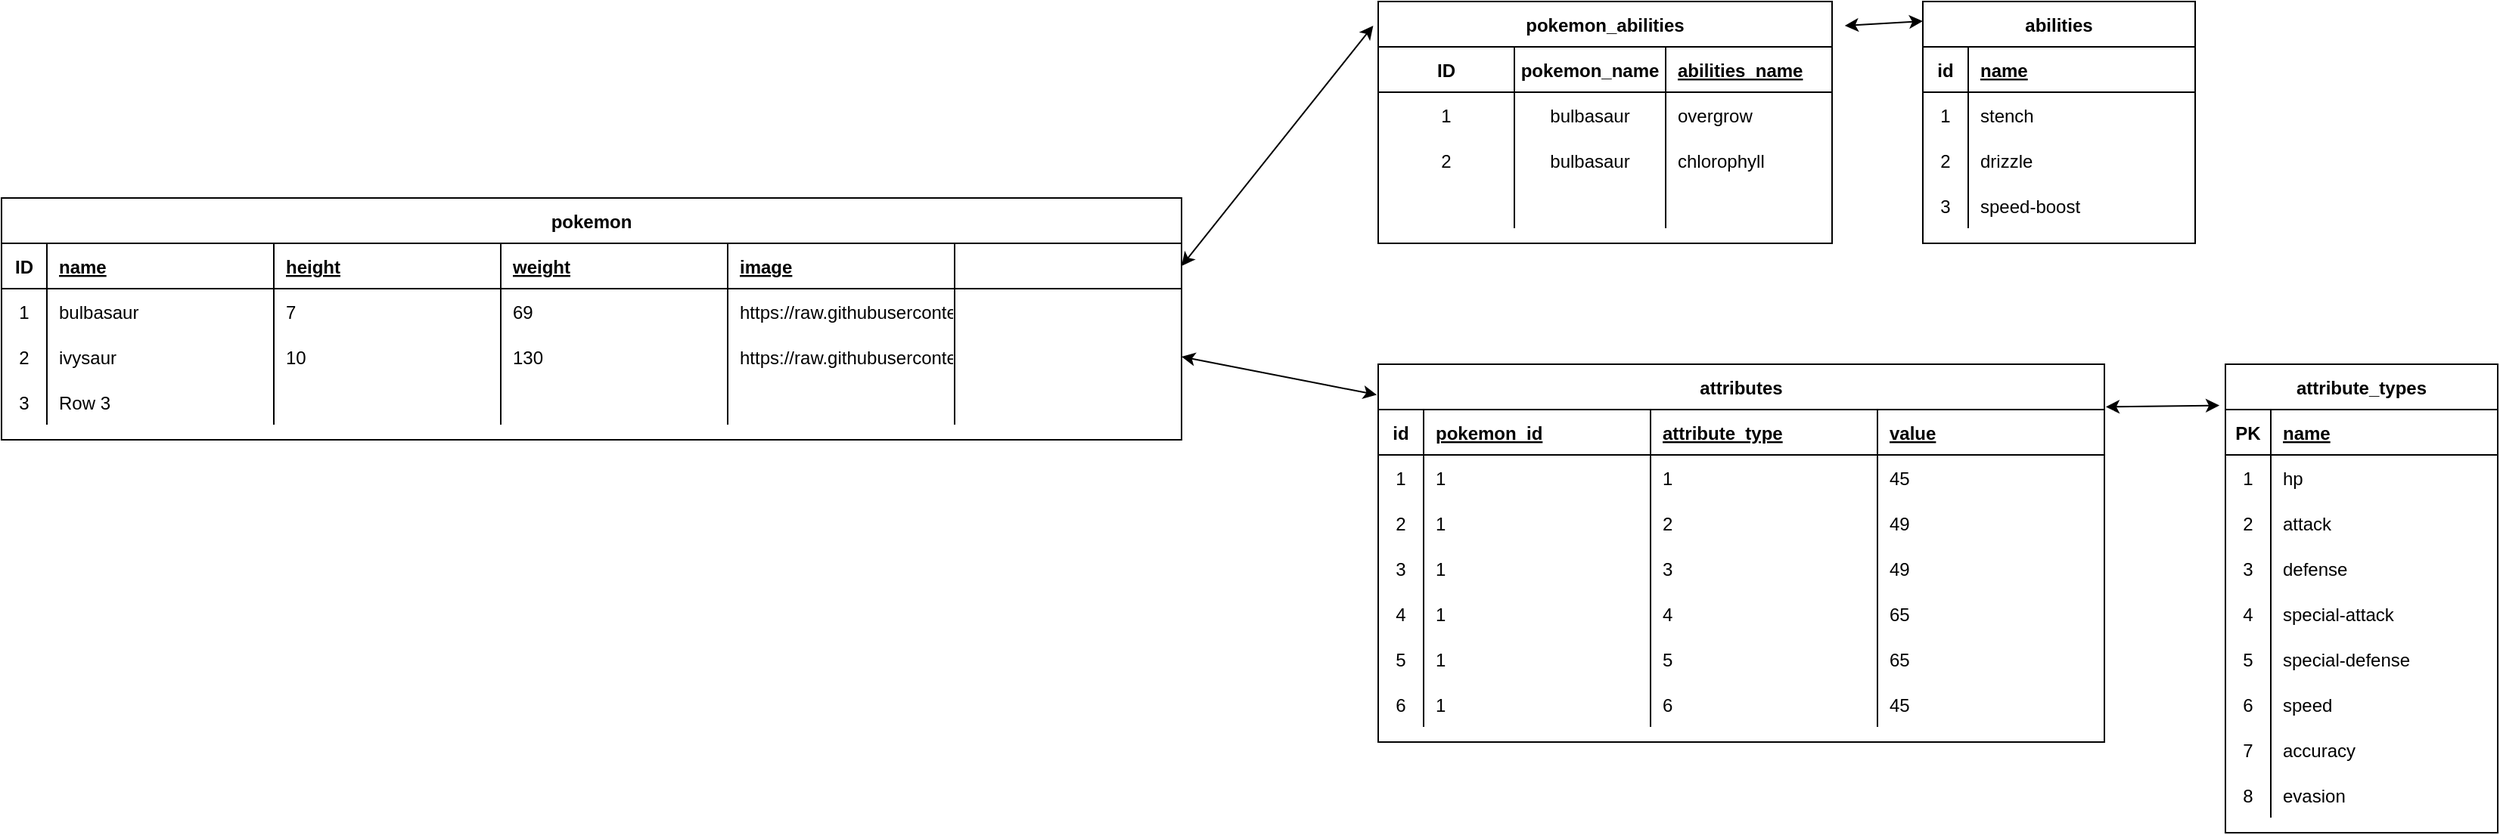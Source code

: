 <mxfile version="15.6.2" type="github"><diagram id="rQ_Sng-DZXsP8Nhw47Zo" name="Page-1"><mxGraphModel dx="2062" dy="1114" grid="1" gridSize="10" guides="1" tooltips="1" connect="1" arrows="1" fold="1" page="1" pageScale="1" pageWidth="850" pageHeight="1100" math="0" shadow="0"><root><mxCell id="0"/><mxCell id="1" parent="0"/><mxCell id="5A8Hlp2B0KxM5ASGjTMT-1" value="pokemon" style="shape=table;startSize=30;container=1;collapsible=1;childLayout=tableLayout;fixedRows=1;rowLines=0;fontStyle=1;align=center;resizeLast=1;" vertex="1" parent="1"><mxGeometry x="40" y="280" width="780" height="160" as="geometry"/></mxCell><mxCell id="5A8Hlp2B0KxM5ASGjTMT-2" value="" style="shape=partialRectangle;collapsible=0;dropTarget=0;pointerEvents=0;fillColor=none;top=0;left=0;bottom=1;right=0;points=[[0,0.5],[1,0.5]];portConstraint=eastwest;" vertex="1" parent="5A8Hlp2B0KxM5ASGjTMT-1"><mxGeometry y="30" width="780" height="30" as="geometry"/></mxCell><mxCell id="5A8Hlp2B0KxM5ASGjTMT-3" value="ID" style="shape=partialRectangle;connectable=0;fillColor=none;top=0;left=0;bottom=0;right=0;fontStyle=1;overflow=hidden;" vertex="1" parent="5A8Hlp2B0KxM5ASGjTMT-2"><mxGeometry width="30" height="30" as="geometry"><mxRectangle width="30" height="30" as="alternateBounds"/></mxGeometry></mxCell><mxCell id="5A8Hlp2B0KxM5ASGjTMT-4" value="name" style="shape=partialRectangle;connectable=0;fillColor=none;top=0;left=0;bottom=0;right=0;align=left;spacingLeft=6;fontStyle=5;overflow=hidden;" vertex="1" parent="5A8Hlp2B0KxM5ASGjTMT-2"><mxGeometry x="30" width="150" height="30" as="geometry"><mxRectangle width="150" height="30" as="alternateBounds"/></mxGeometry></mxCell><mxCell id="5A8Hlp2B0KxM5ASGjTMT-14" value="height" style="shape=partialRectangle;connectable=0;fillColor=none;top=0;left=0;bottom=0;right=0;align=left;spacingLeft=6;fontStyle=5;overflow=hidden;" vertex="1" parent="5A8Hlp2B0KxM5ASGjTMT-2"><mxGeometry x="180" width="150" height="30" as="geometry"><mxRectangle width="150" height="30" as="alternateBounds"/></mxGeometry></mxCell><mxCell id="5A8Hlp2B0KxM5ASGjTMT-18" value="weight" style="shape=partialRectangle;connectable=0;fillColor=none;top=0;left=0;bottom=0;right=0;align=left;spacingLeft=6;fontStyle=5;overflow=hidden;" vertex="1" parent="5A8Hlp2B0KxM5ASGjTMT-2"><mxGeometry x="330" width="150" height="30" as="geometry"><mxRectangle width="150" height="30" as="alternateBounds"/></mxGeometry></mxCell><mxCell id="5A8Hlp2B0KxM5ASGjTMT-22" value="image" style="shape=partialRectangle;connectable=0;fillColor=none;top=0;left=0;bottom=0;right=0;align=left;spacingLeft=6;fontStyle=5;overflow=hidden;" vertex="1" parent="5A8Hlp2B0KxM5ASGjTMT-2"><mxGeometry x="480" width="150" height="30" as="geometry"><mxRectangle width="150" height="30" as="alternateBounds"/></mxGeometry></mxCell><mxCell id="5A8Hlp2B0KxM5ASGjTMT-26" style="shape=partialRectangle;connectable=0;fillColor=none;top=0;left=0;bottom=0;right=0;align=left;spacingLeft=6;fontStyle=5;overflow=hidden;" vertex="1" parent="5A8Hlp2B0KxM5ASGjTMT-2"><mxGeometry x="630" width="150" height="30" as="geometry"><mxRectangle width="150" height="30" as="alternateBounds"/></mxGeometry></mxCell><mxCell id="5A8Hlp2B0KxM5ASGjTMT-5" value="" style="shape=partialRectangle;collapsible=0;dropTarget=0;pointerEvents=0;fillColor=none;top=0;left=0;bottom=0;right=0;points=[[0,0.5],[1,0.5]];portConstraint=eastwest;" vertex="1" parent="5A8Hlp2B0KxM5ASGjTMT-1"><mxGeometry y="60" width="780" height="30" as="geometry"/></mxCell><mxCell id="5A8Hlp2B0KxM5ASGjTMT-6" value="1" style="shape=partialRectangle;connectable=0;fillColor=none;top=0;left=0;bottom=0;right=0;editable=1;overflow=hidden;" vertex="1" parent="5A8Hlp2B0KxM5ASGjTMT-5"><mxGeometry width="30" height="30" as="geometry"><mxRectangle width="30" height="30" as="alternateBounds"/></mxGeometry></mxCell><mxCell id="5A8Hlp2B0KxM5ASGjTMT-7" value="bulbasaur" style="shape=partialRectangle;connectable=0;fillColor=none;top=0;left=0;bottom=0;right=0;align=left;spacingLeft=6;overflow=hidden;" vertex="1" parent="5A8Hlp2B0KxM5ASGjTMT-5"><mxGeometry x="30" width="150" height="30" as="geometry"><mxRectangle width="150" height="30" as="alternateBounds"/></mxGeometry></mxCell><mxCell id="5A8Hlp2B0KxM5ASGjTMT-15" value="7" style="shape=partialRectangle;connectable=0;fillColor=none;top=0;left=0;bottom=0;right=0;align=left;spacingLeft=6;overflow=hidden;" vertex="1" parent="5A8Hlp2B0KxM5ASGjTMT-5"><mxGeometry x="180" width="150" height="30" as="geometry"><mxRectangle width="150" height="30" as="alternateBounds"/></mxGeometry></mxCell><mxCell id="5A8Hlp2B0KxM5ASGjTMT-19" value="69" style="shape=partialRectangle;connectable=0;fillColor=none;top=0;left=0;bottom=0;right=0;align=left;spacingLeft=6;overflow=hidden;" vertex="1" parent="5A8Hlp2B0KxM5ASGjTMT-5"><mxGeometry x="330" width="150" height="30" as="geometry"><mxRectangle width="150" height="30" as="alternateBounds"/></mxGeometry></mxCell><mxCell id="5A8Hlp2B0KxM5ASGjTMT-23" value="https://raw.githubusercontent.com/PokeAPI/sprites/master/sprites/pokemon/1.png" style="shape=partialRectangle;connectable=0;fillColor=none;top=0;left=0;bottom=0;right=0;align=left;spacingLeft=6;overflow=hidden;" vertex="1" parent="5A8Hlp2B0KxM5ASGjTMT-5"><mxGeometry x="480" width="150" height="30" as="geometry"><mxRectangle width="150" height="30" as="alternateBounds"/></mxGeometry></mxCell><mxCell id="5A8Hlp2B0KxM5ASGjTMT-27" style="shape=partialRectangle;connectable=0;fillColor=none;top=0;left=0;bottom=0;right=0;align=left;spacingLeft=6;overflow=hidden;" vertex="1" parent="5A8Hlp2B0KxM5ASGjTMT-5"><mxGeometry x="630" width="150" height="30" as="geometry"><mxRectangle width="150" height="30" as="alternateBounds"/></mxGeometry></mxCell><mxCell id="5A8Hlp2B0KxM5ASGjTMT-8" value="" style="shape=partialRectangle;collapsible=0;dropTarget=0;pointerEvents=0;fillColor=none;top=0;left=0;bottom=0;right=0;points=[[0,0.5],[1,0.5]];portConstraint=eastwest;" vertex="1" parent="5A8Hlp2B0KxM5ASGjTMT-1"><mxGeometry y="90" width="780" height="30" as="geometry"/></mxCell><mxCell id="5A8Hlp2B0KxM5ASGjTMT-9" value="2" style="shape=partialRectangle;connectable=0;fillColor=none;top=0;left=0;bottom=0;right=0;editable=1;overflow=hidden;" vertex="1" parent="5A8Hlp2B0KxM5ASGjTMT-8"><mxGeometry width="30" height="30" as="geometry"><mxRectangle width="30" height="30" as="alternateBounds"/></mxGeometry></mxCell><mxCell id="5A8Hlp2B0KxM5ASGjTMT-10" value="ivysaur" style="shape=partialRectangle;connectable=0;fillColor=none;top=0;left=0;bottom=0;right=0;align=left;spacingLeft=6;overflow=hidden;" vertex="1" parent="5A8Hlp2B0KxM5ASGjTMT-8"><mxGeometry x="30" width="150" height="30" as="geometry"><mxRectangle width="150" height="30" as="alternateBounds"/></mxGeometry></mxCell><mxCell id="5A8Hlp2B0KxM5ASGjTMT-16" value="10" style="shape=partialRectangle;connectable=0;fillColor=none;top=0;left=0;bottom=0;right=0;align=left;spacingLeft=6;overflow=hidden;" vertex="1" parent="5A8Hlp2B0KxM5ASGjTMT-8"><mxGeometry x="180" width="150" height="30" as="geometry"><mxRectangle width="150" height="30" as="alternateBounds"/></mxGeometry></mxCell><mxCell id="5A8Hlp2B0KxM5ASGjTMT-20" value="130" style="shape=partialRectangle;connectable=0;fillColor=none;top=0;left=0;bottom=0;right=0;align=left;spacingLeft=6;overflow=hidden;" vertex="1" parent="5A8Hlp2B0KxM5ASGjTMT-8"><mxGeometry x="330" width="150" height="30" as="geometry"><mxRectangle width="150" height="30" as="alternateBounds"/></mxGeometry></mxCell><mxCell id="5A8Hlp2B0KxM5ASGjTMT-24" value="https://raw.githubusercontent.com/PokeAPI/sprites/master/sprites/pokemon/2.png" style="shape=partialRectangle;connectable=0;fillColor=none;top=0;left=0;bottom=0;right=0;align=left;spacingLeft=6;overflow=hidden;" vertex="1" parent="5A8Hlp2B0KxM5ASGjTMT-8"><mxGeometry x="480" width="150" height="30" as="geometry"><mxRectangle width="150" height="30" as="alternateBounds"/></mxGeometry></mxCell><mxCell id="5A8Hlp2B0KxM5ASGjTMT-28" style="shape=partialRectangle;connectable=0;fillColor=none;top=0;left=0;bottom=0;right=0;align=left;spacingLeft=6;overflow=hidden;" vertex="1" parent="5A8Hlp2B0KxM5ASGjTMT-8"><mxGeometry x="630" width="150" height="30" as="geometry"><mxRectangle width="150" height="30" as="alternateBounds"/></mxGeometry></mxCell><mxCell id="5A8Hlp2B0KxM5ASGjTMT-11" value="" style="shape=partialRectangle;collapsible=0;dropTarget=0;pointerEvents=0;fillColor=none;top=0;left=0;bottom=0;right=0;points=[[0,0.5],[1,0.5]];portConstraint=eastwest;" vertex="1" parent="5A8Hlp2B0KxM5ASGjTMT-1"><mxGeometry y="120" width="780" height="30" as="geometry"/></mxCell><mxCell id="5A8Hlp2B0KxM5ASGjTMT-12" value="3" style="shape=partialRectangle;connectable=0;fillColor=none;top=0;left=0;bottom=0;right=0;editable=1;overflow=hidden;" vertex="1" parent="5A8Hlp2B0KxM5ASGjTMT-11"><mxGeometry width="30" height="30" as="geometry"><mxRectangle width="30" height="30" as="alternateBounds"/></mxGeometry></mxCell><mxCell id="5A8Hlp2B0KxM5ASGjTMT-13" value="Row 3" style="shape=partialRectangle;connectable=0;fillColor=none;top=0;left=0;bottom=0;right=0;align=left;spacingLeft=6;overflow=hidden;" vertex="1" parent="5A8Hlp2B0KxM5ASGjTMT-11"><mxGeometry x="30" width="150" height="30" as="geometry"><mxRectangle width="150" height="30" as="alternateBounds"/></mxGeometry></mxCell><mxCell id="5A8Hlp2B0KxM5ASGjTMT-17" style="shape=partialRectangle;connectable=0;fillColor=none;top=0;left=0;bottom=0;right=0;align=left;spacingLeft=6;overflow=hidden;" vertex="1" parent="5A8Hlp2B0KxM5ASGjTMT-11"><mxGeometry x="180" width="150" height="30" as="geometry"><mxRectangle width="150" height="30" as="alternateBounds"/></mxGeometry></mxCell><mxCell id="5A8Hlp2B0KxM5ASGjTMT-21" style="shape=partialRectangle;connectable=0;fillColor=none;top=0;left=0;bottom=0;right=0;align=left;spacingLeft=6;overflow=hidden;" vertex="1" parent="5A8Hlp2B0KxM5ASGjTMT-11"><mxGeometry x="330" width="150" height="30" as="geometry"><mxRectangle width="150" height="30" as="alternateBounds"/></mxGeometry></mxCell><mxCell id="5A8Hlp2B0KxM5ASGjTMT-25" style="shape=partialRectangle;connectable=0;fillColor=none;top=0;left=0;bottom=0;right=0;align=left;spacingLeft=6;overflow=hidden;" vertex="1" parent="5A8Hlp2B0KxM5ASGjTMT-11"><mxGeometry x="480" width="150" height="30" as="geometry"><mxRectangle width="150" height="30" as="alternateBounds"/></mxGeometry></mxCell><mxCell id="5A8Hlp2B0KxM5ASGjTMT-29" style="shape=partialRectangle;connectable=0;fillColor=none;top=0;left=0;bottom=0;right=0;align=left;spacingLeft=6;overflow=hidden;" vertex="1" parent="5A8Hlp2B0KxM5ASGjTMT-11"><mxGeometry x="630" width="150" height="30" as="geometry"><mxRectangle width="150" height="30" as="alternateBounds"/></mxGeometry></mxCell><mxCell id="5A8Hlp2B0KxM5ASGjTMT-30" value="abilities" style="shape=table;startSize=30;container=1;collapsible=1;childLayout=tableLayout;fixedRows=1;rowLines=0;fontStyle=1;align=center;resizeLast=1;" vertex="1" parent="1"><mxGeometry x="1310" y="150" width="180" height="160" as="geometry"/></mxCell><mxCell id="5A8Hlp2B0KxM5ASGjTMT-31" value="" style="shape=partialRectangle;collapsible=0;dropTarget=0;pointerEvents=0;fillColor=none;top=0;left=0;bottom=1;right=0;points=[[0,0.5],[1,0.5]];portConstraint=eastwest;" vertex="1" parent="5A8Hlp2B0KxM5ASGjTMT-30"><mxGeometry y="30" width="180" height="30" as="geometry"/></mxCell><mxCell id="5A8Hlp2B0KxM5ASGjTMT-32" value="id" style="shape=partialRectangle;connectable=0;fillColor=none;top=0;left=0;bottom=0;right=0;fontStyle=1;overflow=hidden;" vertex="1" parent="5A8Hlp2B0KxM5ASGjTMT-31"><mxGeometry width="30" height="30" as="geometry"><mxRectangle width="30" height="30" as="alternateBounds"/></mxGeometry></mxCell><mxCell id="5A8Hlp2B0KxM5ASGjTMT-33" value="name" style="shape=partialRectangle;connectable=0;fillColor=none;top=0;left=0;bottom=0;right=0;align=left;spacingLeft=6;fontStyle=5;overflow=hidden;" vertex="1" parent="5A8Hlp2B0KxM5ASGjTMT-31"><mxGeometry x="30" width="150" height="30" as="geometry"><mxRectangle width="150" height="30" as="alternateBounds"/></mxGeometry></mxCell><mxCell id="5A8Hlp2B0KxM5ASGjTMT-34" value="" style="shape=partialRectangle;collapsible=0;dropTarget=0;pointerEvents=0;fillColor=none;top=0;left=0;bottom=0;right=0;points=[[0,0.5],[1,0.5]];portConstraint=eastwest;" vertex="1" parent="5A8Hlp2B0KxM5ASGjTMT-30"><mxGeometry y="60" width="180" height="30" as="geometry"/></mxCell><mxCell id="5A8Hlp2B0KxM5ASGjTMT-35" value="1" style="shape=partialRectangle;connectable=0;fillColor=none;top=0;left=0;bottom=0;right=0;editable=1;overflow=hidden;" vertex="1" parent="5A8Hlp2B0KxM5ASGjTMT-34"><mxGeometry width="30" height="30" as="geometry"><mxRectangle width="30" height="30" as="alternateBounds"/></mxGeometry></mxCell><mxCell id="5A8Hlp2B0KxM5ASGjTMT-36" value="stench" style="shape=partialRectangle;connectable=0;fillColor=none;top=0;left=0;bottom=0;right=0;align=left;spacingLeft=6;overflow=hidden;" vertex="1" parent="5A8Hlp2B0KxM5ASGjTMT-34"><mxGeometry x="30" width="150" height="30" as="geometry"><mxRectangle width="150" height="30" as="alternateBounds"/></mxGeometry></mxCell><mxCell id="5A8Hlp2B0KxM5ASGjTMT-37" value="" style="shape=partialRectangle;collapsible=0;dropTarget=0;pointerEvents=0;fillColor=none;top=0;left=0;bottom=0;right=0;points=[[0,0.5],[1,0.5]];portConstraint=eastwest;" vertex="1" parent="5A8Hlp2B0KxM5ASGjTMT-30"><mxGeometry y="90" width="180" height="30" as="geometry"/></mxCell><mxCell id="5A8Hlp2B0KxM5ASGjTMT-38" value="2" style="shape=partialRectangle;connectable=0;fillColor=none;top=0;left=0;bottom=0;right=0;editable=1;overflow=hidden;" vertex="1" parent="5A8Hlp2B0KxM5ASGjTMT-37"><mxGeometry width="30" height="30" as="geometry"><mxRectangle width="30" height="30" as="alternateBounds"/></mxGeometry></mxCell><mxCell id="5A8Hlp2B0KxM5ASGjTMT-39" value="drizzle" style="shape=partialRectangle;connectable=0;fillColor=none;top=0;left=0;bottom=0;right=0;align=left;spacingLeft=6;overflow=hidden;" vertex="1" parent="5A8Hlp2B0KxM5ASGjTMT-37"><mxGeometry x="30" width="150" height="30" as="geometry"><mxRectangle width="150" height="30" as="alternateBounds"/></mxGeometry></mxCell><mxCell id="5A8Hlp2B0KxM5ASGjTMT-40" value="" style="shape=partialRectangle;collapsible=0;dropTarget=0;pointerEvents=0;fillColor=none;top=0;left=0;bottom=0;right=0;points=[[0,0.5],[1,0.5]];portConstraint=eastwest;" vertex="1" parent="5A8Hlp2B0KxM5ASGjTMT-30"><mxGeometry y="120" width="180" height="30" as="geometry"/></mxCell><mxCell id="5A8Hlp2B0KxM5ASGjTMT-41" value="3" style="shape=partialRectangle;connectable=0;fillColor=none;top=0;left=0;bottom=0;right=0;editable=1;overflow=hidden;" vertex="1" parent="5A8Hlp2B0KxM5ASGjTMT-40"><mxGeometry width="30" height="30" as="geometry"><mxRectangle width="30" height="30" as="alternateBounds"/></mxGeometry></mxCell><mxCell id="5A8Hlp2B0KxM5ASGjTMT-42" value="speed-boost" style="shape=partialRectangle;connectable=0;fillColor=none;top=0;left=0;bottom=0;right=0;align=left;spacingLeft=6;overflow=hidden;" vertex="1" parent="5A8Hlp2B0KxM5ASGjTMT-40"><mxGeometry x="30" width="150" height="30" as="geometry"><mxRectangle width="150" height="30" as="alternateBounds"/></mxGeometry></mxCell><mxCell id="5A8Hlp2B0KxM5ASGjTMT-43" value="pokemon_abilities" style="shape=table;startSize=30;container=1;collapsible=1;childLayout=tableLayout;fixedRows=1;rowLines=0;fontStyle=1;align=center;resizeLast=1;" vertex="1" parent="1"><mxGeometry x="950" y="150" width="300" height="160" as="geometry"/></mxCell><mxCell id="5A8Hlp2B0KxM5ASGjTMT-44" value="" style="shape=partialRectangle;collapsible=0;dropTarget=0;pointerEvents=0;fillColor=none;top=0;left=0;bottom=1;right=0;points=[[0,0.5],[1,0.5]];portConstraint=eastwest;" vertex="1" parent="5A8Hlp2B0KxM5ASGjTMT-43"><mxGeometry y="30" width="300" height="30" as="geometry"/></mxCell><mxCell id="5A8Hlp2B0KxM5ASGjTMT-126" value="ID" style="shape=partialRectangle;connectable=0;fillColor=none;top=0;left=0;bottom=0;right=0;fontStyle=1;overflow=hidden;" vertex="1" parent="5A8Hlp2B0KxM5ASGjTMT-44"><mxGeometry width="90" height="30" as="geometry"><mxRectangle width="90" height="30" as="alternateBounds"/></mxGeometry></mxCell><mxCell id="5A8Hlp2B0KxM5ASGjTMT-45" value="pokemon_name" style="shape=partialRectangle;connectable=0;fillColor=none;top=0;left=0;bottom=0;right=0;fontStyle=1;overflow=hidden;" vertex="1" parent="5A8Hlp2B0KxM5ASGjTMT-44"><mxGeometry x="90" width="100" height="30" as="geometry"><mxRectangle width="100" height="30" as="alternateBounds"/></mxGeometry></mxCell><mxCell id="5A8Hlp2B0KxM5ASGjTMT-46" value="abilities_name" style="shape=partialRectangle;connectable=0;fillColor=none;top=0;left=0;bottom=0;right=0;align=left;spacingLeft=6;fontStyle=5;overflow=hidden;" vertex="1" parent="5A8Hlp2B0KxM5ASGjTMT-44"><mxGeometry x="190" width="110" height="30" as="geometry"><mxRectangle width="110" height="30" as="alternateBounds"/></mxGeometry></mxCell><mxCell id="5A8Hlp2B0KxM5ASGjTMT-47" value="" style="shape=partialRectangle;collapsible=0;dropTarget=0;pointerEvents=0;fillColor=none;top=0;left=0;bottom=0;right=0;points=[[0,0.5],[1,0.5]];portConstraint=eastwest;" vertex="1" parent="5A8Hlp2B0KxM5ASGjTMT-43"><mxGeometry y="60" width="300" height="30" as="geometry"/></mxCell><mxCell id="5A8Hlp2B0KxM5ASGjTMT-127" value="1" style="shape=partialRectangle;connectable=0;fillColor=none;top=0;left=0;bottom=0;right=0;editable=1;overflow=hidden;" vertex="1" parent="5A8Hlp2B0KxM5ASGjTMT-47"><mxGeometry width="90" height="30" as="geometry"><mxRectangle width="90" height="30" as="alternateBounds"/></mxGeometry></mxCell><mxCell id="5A8Hlp2B0KxM5ASGjTMT-48" value="bulbasaur" style="shape=partialRectangle;connectable=0;fillColor=none;top=0;left=0;bottom=0;right=0;editable=1;overflow=hidden;" vertex="1" parent="5A8Hlp2B0KxM5ASGjTMT-47"><mxGeometry x="90" width="100" height="30" as="geometry"><mxRectangle width="100" height="30" as="alternateBounds"/></mxGeometry></mxCell><mxCell id="5A8Hlp2B0KxM5ASGjTMT-49" value="overgrow" style="shape=partialRectangle;connectable=0;fillColor=none;top=0;left=0;bottom=0;right=0;align=left;spacingLeft=6;overflow=hidden;" vertex="1" parent="5A8Hlp2B0KxM5ASGjTMT-47"><mxGeometry x="190" width="110" height="30" as="geometry"><mxRectangle width="110" height="30" as="alternateBounds"/></mxGeometry></mxCell><mxCell id="5A8Hlp2B0KxM5ASGjTMT-50" value="" style="shape=partialRectangle;collapsible=0;dropTarget=0;pointerEvents=0;fillColor=none;top=0;left=0;bottom=0;right=0;points=[[0,0.5],[1,0.5]];portConstraint=eastwest;" vertex="1" parent="5A8Hlp2B0KxM5ASGjTMT-43"><mxGeometry y="90" width="300" height="30" as="geometry"/></mxCell><mxCell id="5A8Hlp2B0KxM5ASGjTMT-128" value="2" style="shape=partialRectangle;connectable=0;fillColor=none;top=0;left=0;bottom=0;right=0;editable=1;overflow=hidden;" vertex="1" parent="5A8Hlp2B0KxM5ASGjTMT-50"><mxGeometry width="90" height="30" as="geometry"><mxRectangle width="90" height="30" as="alternateBounds"/></mxGeometry></mxCell><mxCell id="5A8Hlp2B0KxM5ASGjTMT-51" value="bulbasaur" style="shape=partialRectangle;connectable=0;fillColor=none;top=0;left=0;bottom=0;right=0;editable=1;overflow=hidden;" vertex="1" parent="5A8Hlp2B0KxM5ASGjTMT-50"><mxGeometry x="90" width="100" height="30" as="geometry"><mxRectangle width="100" height="30" as="alternateBounds"/></mxGeometry></mxCell><mxCell id="5A8Hlp2B0KxM5ASGjTMT-52" value="chlorophyll" style="shape=partialRectangle;connectable=0;fillColor=none;top=0;left=0;bottom=0;right=0;align=left;spacingLeft=6;overflow=hidden;" vertex="1" parent="5A8Hlp2B0KxM5ASGjTMT-50"><mxGeometry x="190" width="110" height="30" as="geometry"><mxRectangle width="110" height="30" as="alternateBounds"/></mxGeometry></mxCell><mxCell id="5A8Hlp2B0KxM5ASGjTMT-53" value="" style="shape=partialRectangle;collapsible=0;dropTarget=0;pointerEvents=0;fillColor=none;top=0;left=0;bottom=0;right=0;points=[[0,0.5],[1,0.5]];portConstraint=eastwest;" vertex="1" parent="5A8Hlp2B0KxM5ASGjTMT-43"><mxGeometry y="120" width="300" height="30" as="geometry"/></mxCell><mxCell id="5A8Hlp2B0KxM5ASGjTMT-129" style="shape=partialRectangle;connectable=0;fillColor=none;top=0;left=0;bottom=0;right=0;editable=1;overflow=hidden;" vertex="1" parent="5A8Hlp2B0KxM5ASGjTMT-53"><mxGeometry width="90" height="30" as="geometry"><mxRectangle width="90" height="30" as="alternateBounds"/></mxGeometry></mxCell><mxCell id="5A8Hlp2B0KxM5ASGjTMT-54" value="" style="shape=partialRectangle;connectable=0;fillColor=none;top=0;left=0;bottom=0;right=0;editable=1;overflow=hidden;" vertex="1" parent="5A8Hlp2B0KxM5ASGjTMT-53"><mxGeometry x="90" width="100" height="30" as="geometry"><mxRectangle width="100" height="30" as="alternateBounds"/></mxGeometry></mxCell><mxCell id="5A8Hlp2B0KxM5ASGjTMT-55" value="" style="shape=partialRectangle;connectable=0;fillColor=none;top=0;left=0;bottom=0;right=0;align=left;spacingLeft=6;overflow=hidden;" vertex="1" parent="5A8Hlp2B0KxM5ASGjTMT-53"><mxGeometry x="190" width="110" height="30" as="geometry"><mxRectangle width="110" height="30" as="alternateBounds"/></mxGeometry></mxCell><mxCell id="5A8Hlp2B0KxM5ASGjTMT-56" value="attributes" style="shape=table;startSize=30;container=1;collapsible=1;childLayout=tableLayout;fixedRows=1;rowLines=0;fontStyle=1;align=center;resizeLast=1;" vertex="1" parent="1"><mxGeometry x="950" y="390" width="480" height="250" as="geometry"/></mxCell><mxCell id="5A8Hlp2B0KxM5ASGjTMT-57" value="" style="shape=partialRectangle;collapsible=0;dropTarget=0;pointerEvents=0;fillColor=none;top=0;left=0;bottom=1;right=0;points=[[0,0.5],[1,0.5]];portConstraint=eastwest;" vertex="1" parent="5A8Hlp2B0KxM5ASGjTMT-56"><mxGeometry y="30" width="480" height="30" as="geometry"/></mxCell><mxCell id="5A8Hlp2B0KxM5ASGjTMT-58" value="id" style="shape=partialRectangle;connectable=0;fillColor=none;top=0;left=0;bottom=0;right=0;fontStyle=1;overflow=hidden;" vertex="1" parent="5A8Hlp2B0KxM5ASGjTMT-57"><mxGeometry width="30" height="30" as="geometry"><mxRectangle width="30" height="30" as="alternateBounds"/></mxGeometry></mxCell><mxCell id="5A8Hlp2B0KxM5ASGjTMT-59" value="pokemon_id" style="shape=partialRectangle;connectable=0;fillColor=none;top=0;left=0;bottom=0;right=0;align=left;spacingLeft=6;fontStyle=5;overflow=hidden;" vertex="1" parent="5A8Hlp2B0KxM5ASGjTMT-57"><mxGeometry x="30" width="150" height="30" as="geometry"><mxRectangle width="150" height="30" as="alternateBounds"/></mxGeometry></mxCell><mxCell id="5A8Hlp2B0KxM5ASGjTMT-86" value="attribute_type" style="shape=partialRectangle;connectable=0;fillColor=none;top=0;left=0;bottom=0;right=0;align=left;spacingLeft=6;fontStyle=5;overflow=hidden;" vertex="1" parent="5A8Hlp2B0KxM5ASGjTMT-57"><mxGeometry x="180" width="150" height="30" as="geometry"><mxRectangle width="150" height="30" as="alternateBounds"/></mxGeometry></mxCell><mxCell id="5A8Hlp2B0KxM5ASGjTMT-90" value="value" style="shape=partialRectangle;connectable=0;fillColor=none;top=0;left=0;bottom=0;right=0;align=left;spacingLeft=6;fontStyle=5;overflow=hidden;" vertex="1" parent="5A8Hlp2B0KxM5ASGjTMT-57"><mxGeometry x="330" width="150" height="30" as="geometry"><mxRectangle width="150" height="30" as="alternateBounds"/></mxGeometry></mxCell><mxCell id="5A8Hlp2B0KxM5ASGjTMT-60" value="" style="shape=partialRectangle;collapsible=0;dropTarget=0;pointerEvents=0;fillColor=none;top=0;left=0;bottom=0;right=0;points=[[0,0.5],[1,0.5]];portConstraint=eastwest;" vertex="1" parent="5A8Hlp2B0KxM5ASGjTMT-56"><mxGeometry y="60" width="480" height="30" as="geometry"/></mxCell><mxCell id="5A8Hlp2B0KxM5ASGjTMT-61" value="1" style="shape=partialRectangle;connectable=0;fillColor=none;top=0;left=0;bottom=0;right=0;editable=1;overflow=hidden;" vertex="1" parent="5A8Hlp2B0KxM5ASGjTMT-60"><mxGeometry width="30" height="30" as="geometry"><mxRectangle width="30" height="30" as="alternateBounds"/></mxGeometry></mxCell><mxCell id="5A8Hlp2B0KxM5ASGjTMT-62" value="1" style="shape=partialRectangle;connectable=0;fillColor=none;top=0;left=0;bottom=0;right=0;align=left;spacingLeft=6;overflow=hidden;" vertex="1" parent="5A8Hlp2B0KxM5ASGjTMT-60"><mxGeometry x="30" width="150" height="30" as="geometry"><mxRectangle width="150" height="30" as="alternateBounds"/></mxGeometry></mxCell><mxCell id="5A8Hlp2B0KxM5ASGjTMT-87" value="1" style="shape=partialRectangle;connectable=0;fillColor=none;top=0;left=0;bottom=0;right=0;align=left;spacingLeft=6;overflow=hidden;" vertex="1" parent="5A8Hlp2B0KxM5ASGjTMT-60"><mxGeometry x="180" width="150" height="30" as="geometry"><mxRectangle width="150" height="30" as="alternateBounds"/></mxGeometry></mxCell><mxCell id="5A8Hlp2B0KxM5ASGjTMT-91" value="45" style="shape=partialRectangle;connectable=0;fillColor=none;top=0;left=0;bottom=0;right=0;align=left;spacingLeft=6;overflow=hidden;" vertex="1" parent="5A8Hlp2B0KxM5ASGjTMT-60"><mxGeometry x="330" width="150" height="30" as="geometry"><mxRectangle width="150" height="30" as="alternateBounds"/></mxGeometry></mxCell><mxCell id="5A8Hlp2B0KxM5ASGjTMT-63" value="" style="shape=partialRectangle;collapsible=0;dropTarget=0;pointerEvents=0;fillColor=none;top=0;left=0;bottom=0;right=0;points=[[0,0.5],[1,0.5]];portConstraint=eastwest;" vertex="1" parent="5A8Hlp2B0KxM5ASGjTMT-56"><mxGeometry y="90" width="480" height="30" as="geometry"/></mxCell><mxCell id="5A8Hlp2B0KxM5ASGjTMT-64" value="2" style="shape=partialRectangle;connectable=0;fillColor=none;top=0;left=0;bottom=0;right=0;editable=1;overflow=hidden;" vertex="1" parent="5A8Hlp2B0KxM5ASGjTMT-63"><mxGeometry width="30" height="30" as="geometry"><mxRectangle width="30" height="30" as="alternateBounds"/></mxGeometry></mxCell><mxCell id="5A8Hlp2B0KxM5ASGjTMT-65" value="1" style="shape=partialRectangle;connectable=0;fillColor=none;top=0;left=0;bottom=0;right=0;align=left;spacingLeft=6;overflow=hidden;" vertex="1" parent="5A8Hlp2B0KxM5ASGjTMT-63"><mxGeometry x="30" width="150" height="30" as="geometry"><mxRectangle width="150" height="30" as="alternateBounds"/></mxGeometry></mxCell><mxCell id="5A8Hlp2B0KxM5ASGjTMT-88" value="2" style="shape=partialRectangle;connectable=0;fillColor=none;top=0;left=0;bottom=0;right=0;align=left;spacingLeft=6;overflow=hidden;" vertex="1" parent="5A8Hlp2B0KxM5ASGjTMT-63"><mxGeometry x="180" width="150" height="30" as="geometry"><mxRectangle width="150" height="30" as="alternateBounds"/></mxGeometry></mxCell><mxCell id="5A8Hlp2B0KxM5ASGjTMT-92" value="49" style="shape=partialRectangle;connectable=0;fillColor=none;top=0;left=0;bottom=0;right=0;align=left;spacingLeft=6;overflow=hidden;" vertex="1" parent="5A8Hlp2B0KxM5ASGjTMT-63"><mxGeometry x="330" width="150" height="30" as="geometry"><mxRectangle width="150" height="30" as="alternateBounds"/></mxGeometry></mxCell><mxCell id="5A8Hlp2B0KxM5ASGjTMT-66" value="" style="shape=partialRectangle;collapsible=0;dropTarget=0;pointerEvents=0;fillColor=none;top=0;left=0;bottom=0;right=0;points=[[0,0.5],[1,0.5]];portConstraint=eastwest;" vertex="1" parent="5A8Hlp2B0KxM5ASGjTMT-56"><mxGeometry y="120" width="480" height="30" as="geometry"/></mxCell><mxCell id="5A8Hlp2B0KxM5ASGjTMT-67" value="3" style="shape=partialRectangle;connectable=0;fillColor=none;top=0;left=0;bottom=0;right=0;editable=1;overflow=hidden;" vertex="1" parent="5A8Hlp2B0KxM5ASGjTMT-66"><mxGeometry width="30" height="30" as="geometry"><mxRectangle width="30" height="30" as="alternateBounds"/></mxGeometry></mxCell><mxCell id="5A8Hlp2B0KxM5ASGjTMT-68" value="1" style="shape=partialRectangle;connectable=0;fillColor=none;top=0;left=0;bottom=0;right=0;align=left;spacingLeft=6;overflow=hidden;" vertex="1" parent="5A8Hlp2B0KxM5ASGjTMT-66"><mxGeometry x="30" width="150" height="30" as="geometry"><mxRectangle width="150" height="30" as="alternateBounds"/></mxGeometry></mxCell><mxCell id="5A8Hlp2B0KxM5ASGjTMT-89" value="3" style="shape=partialRectangle;connectable=0;fillColor=none;top=0;left=0;bottom=0;right=0;align=left;spacingLeft=6;overflow=hidden;" vertex="1" parent="5A8Hlp2B0KxM5ASGjTMT-66"><mxGeometry x="180" width="150" height="30" as="geometry"><mxRectangle width="150" height="30" as="alternateBounds"/></mxGeometry></mxCell><mxCell id="5A8Hlp2B0KxM5ASGjTMT-93" value="49" style="shape=partialRectangle;connectable=0;fillColor=none;top=0;left=0;bottom=0;right=0;align=left;spacingLeft=6;overflow=hidden;" vertex="1" parent="5A8Hlp2B0KxM5ASGjTMT-66"><mxGeometry x="330" width="150" height="30" as="geometry"><mxRectangle width="150" height="30" as="alternateBounds"/></mxGeometry></mxCell><mxCell id="5A8Hlp2B0KxM5ASGjTMT-130" style="shape=partialRectangle;collapsible=0;dropTarget=0;pointerEvents=0;fillColor=none;top=0;left=0;bottom=0;right=0;points=[[0,0.5],[1,0.5]];portConstraint=eastwest;" vertex="1" parent="5A8Hlp2B0KxM5ASGjTMT-56"><mxGeometry y="150" width="480" height="30" as="geometry"/></mxCell><mxCell id="5A8Hlp2B0KxM5ASGjTMT-131" value="4" style="shape=partialRectangle;connectable=0;fillColor=none;top=0;left=0;bottom=0;right=0;editable=1;overflow=hidden;" vertex="1" parent="5A8Hlp2B0KxM5ASGjTMT-130"><mxGeometry width="30" height="30" as="geometry"><mxRectangle width="30" height="30" as="alternateBounds"/></mxGeometry></mxCell><mxCell id="5A8Hlp2B0KxM5ASGjTMT-132" value="1" style="shape=partialRectangle;connectable=0;fillColor=none;top=0;left=0;bottom=0;right=0;align=left;spacingLeft=6;overflow=hidden;" vertex="1" parent="5A8Hlp2B0KxM5ASGjTMT-130"><mxGeometry x="30" width="150" height="30" as="geometry"><mxRectangle width="150" height="30" as="alternateBounds"/></mxGeometry></mxCell><mxCell id="5A8Hlp2B0KxM5ASGjTMT-133" value="4" style="shape=partialRectangle;connectable=0;fillColor=none;top=0;left=0;bottom=0;right=0;align=left;spacingLeft=6;overflow=hidden;" vertex="1" parent="5A8Hlp2B0KxM5ASGjTMT-130"><mxGeometry x="180" width="150" height="30" as="geometry"><mxRectangle width="150" height="30" as="alternateBounds"/></mxGeometry></mxCell><mxCell id="5A8Hlp2B0KxM5ASGjTMT-134" value="65" style="shape=partialRectangle;connectable=0;fillColor=none;top=0;left=0;bottom=0;right=0;align=left;spacingLeft=6;overflow=hidden;" vertex="1" parent="5A8Hlp2B0KxM5ASGjTMT-130"><mxGeometry x="330" width="150" height="30" as="geometry"><mxRectangle width="150" height="30" as="alternateBounds"/></mxGeometry></mxCell><mxCell id="5A8Hlp2B0KxM5ASGjTMT-135" style="shape=partialRectangle;collapsible=0;dropTarget=0;pointerEvents=0;fillColor=none;top=0;left=0;bottom=0;right=0;points=[[0,0.5],[1,0.5]];portConstraint=eastwest;" vertex="1" parent="5A8Hlp2B0KxM5ASGjTMT-56"><mxGeometry y="180" width="480" height="30" as="geometry"/></mxCell><mxCell id="5A8Hlp2B0KxM5ASGjTMT-136" value="5" style="shape=partialRectangle;connectable=0;fillColor=none;top=0;left=0;bottom=0;right=0;editable=1;overflow=hidden;" vertex="1" parent="5A8Hlp2B0KxM5ASGjTMT-135"><mxGeometry width="30" height="30" as="geometry"><mxRectangle width="30" height="30" as="alternateBounds"/></mxGeometry></mxCell><mxCell id="5A8Hlp2B0KxM5ASGjTMT-137" value="1" style="shape=partialRectangle;connectable=0;fillColor=none;top=0;left=0;bottom=0;right=0;align=left;spacingLeft=6;overflow=hidden;" vertex="1" parent="5A8Hlp2B0KxM5ASGjTMT-135"><mxGeometry x="30" width="150" height="30" as="geometry"><mxRectangle width="150" height="30" as="alternateBounds"/></mxGeometry></mxCell><mxCell id="5A8Hlp2B0KxM5ASGjTMT-138" value="5" style="shape=partialRectangle;connectable=0;fillColor=none;top=0;left=0;bottom=0;right=0;align=left;spacingLeft=6;overflow=hidden;" vertex="1" parent="5A8Hlp2B0KxM5ASGjTMT-135"><mxGeometry x="180" width="150" height="30" as="geometry"><mxRectangle width="150" height="30" as="alternateBounds"/></mxGeometry></mxCell><mxCell id="5A8Hlp2B0KxM5ASGjTMT-139" value="65" style="shape=partialRectangle;connectable=0;fillColor=none;top=0;left=0;bottom=0;right=0;align=left;spacingLeft=6;overflow=hidden;" vertex="1" parent="5A8Hlp2B0KxM5ASGjTMT-135"><mxGeometry x="330" width="150" height="30" as="geometry"><mxRectangle width="150" height="30" as="alternateBounds"/></mxGeometry></mxCell><mxCell id="5A8Hlp2B0KxM5ASGjTMT-140" style="shape=partialRectangle;collapsible=0;dropTarget=0;pointerEvents=0;fillColor=none;top=0;left=0;bottom=0;right=0;points=[[0,0.5],[1,0.5]];portConstraint=eastwest;" vertex="1" parent="5A8Hlp2B0KxM5ASGjTMT-56"><mxGeometry y="210" width="480" height="30" as="geometry"/></mxCell><mxCell id="5A8Hlp2B0KxM5ASGjTMT-141" value="6" style="shape=partialRectangle;connectable=0;fillColor=none;top=0;left=0;bottom=0;right=0;editable=1;overflow=hidden;" vertex="1" parent="5A8Hlp2B0KxM5ASGjTMT-140"><mxGeometry width="30" height="30" as="geometry"><mxRectangle width="30" height="30" as="alternateBounds"/></mxGeometry></mxCell><mxCell id="5A8Hlp2B0KxM5ASGjTMT-142" value="1" style="shape=partialRectangle;connectable=0;fillColor=none;top=0;left=0;bottom=0;right=0;align=left;spacingLeft=6;overflow=hidden;" vertex="1" parent="5A8Hlp2B0KxM5ASGjTMT-140"><mxGeometry x="30" width="150" height="30" as="geometry"><mxRectangle width="150" height="30" as="alternateBounds"/></mxGeometry></mxCell><mxCell id="5A8Hlp2B0KxM5ASGjTMT-143" value="6" style="shape=partialRectangle;connectable=0;fillColor=none;top=0;left=0;bottom=0;right=0;align=left;spacingLeft=6;overflow=hidden;" vertex="1" parent="5A8Hlp2B0KxM5ASGjTMT-140"><mxGeometry x="180" width="150" height="30" as="geometry"><mxRectangle width="150" height="30" as="alternateBounds"/></mxGeometry></mxCell><mxCell id="5A8Hlp2B0KxM5ASGjTMT-144" value="45" style="shape=partialRectangle;connectable=0;fillColor=none;top=0;left=0;bottom=0;right=0;align=left;spacingLeft=6;overflow=hidden;" vertex="1" parent="5A8Hlp2B0KxM5ASGjTMT-140"><mxGeometry x="330" width="150" height="30" as="geometry"><mxRectangle width="150" height="30" as="alternateBounds"/></mxGeometry></mxCell><mxCell id="5A8Hlp2B0KxM5ASGjTMT-94" value="attribute_types" style="shape=table;startSize=30;container=1;collapsible=1;childLayout=tableLayout;fixedRows=1;rowLines=0;fontStyle=1;align=center;resizeLast=1;" vertex="1" parent="1"><mxGeometry x="1510" y="390" width="180" height="310" as="geometry"/></mxCell><mxCell id="5A8Hlp2B0KxM5ASGjTMT-95" value="" style="shape=partialRectangle;collapsible=0;dropTarget=0;pointerEvents=0;fillColor=none;top=0;left=0;bottom=1;right=0;points=[[0,0.5],[1,0.5]];portConstraint=eastwest;" vertex="1" parent="5A8Hlp2B0KxM5ASGjTMT-94"><mxGeometry y="30" width="180" height="30" as="geometry"/></mxCell><mxCell id="5A8Hlp2B0KxM5ASGjTMT-96" value="PK" style="shape=partialRectangle;connectable=0;fillColor=none;top=0;left=0;bottom=0;right=0;fontStyle=1;overflow=hidden;" vertex="1" parent="5A8Hlp2B0KxM5ASGjTMT-95"><mxGeometry width="30" height="30" as="geometry"><mxRectangle width="30" height="30" as="alternateBounds"/></mxGeometry></mxCell><mxCell id="5A8Hlp2B0KxM5ASGjTMT-97" value="name" style="shape=partialRectangle;connectable=0;fillColor=none;top=0;left=0;bottom=0;right=0;align=left;spacingLeft=6;fontStyle=5;overflow=hidden;" vertex="1" parent="5A8Hlp2B0KxM5ASGjTMT-95"><mxGeometry x="30" width="150" height="30" as="geometry"><mxRectangle width="150" height="30" as="alternateBounds"/></mxGeometry></mxCell><mxCell id="5A8Hlp2B0KxM5ASGjTMT-98" value="" style="shape=partialRectangle;collapsible=0;dropTarget=0;pointerEvents=0;fillColor=none;top=0;left=0;bottom=0;right=0;points=[[0,0.5],[1,0.5]];portConstraint=eastwest;" vertex="1" parent="5A8Hlp2B0KxM5ASGjTMT-94"><mxGeometry y="60" width="180" height="30" as="geometry"/></mxCell><mxCell id="5A8Hlp2B0KxM5ASGjTMT-99" value="1" style="shape=partialRectangle;connectable=0;fillColor=none;top=0;left=0;bottom=0;right=0;editable=1;overflow=hidden;" vertex="1" parent="5A8Hlp2B0KxM5ASGjTMT-98"><mxGeometry width="30" height="30" as="geometry"><mxRectangle width="30" height="30" as="alternateBounds"/></mxGeometry></mxCell><mxCell id="5A8Hlp2B0KxM5ASGjTMT-100" value="hp" style="shape=partialRectangle;connectable=0;fillColor=none;top=0;left=0;bottom=0;right=0;align=left;spacingLeft=6;overflow=hidden;" vertex="1" parent="5A8Hlp2B0KxM5ASGjTMT-98"><mxGeometry x="30" width="150" height="30" as="geometry"><mxRectangle width="150" height="30" as="alternateBounds"/></mxGeometry></mxCell><mxCell id="5A8Hlp2B0KxM5ASGjTMT-101" value="" style="shape=partialRectangle;collapsible=0;dropTarget=0;pointerEvents=0;fillColor=none;top=0;left=0;bottom=0;right=0;points=[[0,0.5],[1,0.5]];portConstraint=eastwest;" vertex="1" parent="5A8Hlp2B0KxM5ASGjTMT-94"><mxGeometry y="90" width="180" height="30" as="geometry"/></mxCell><mxCell id="5A8Hlp2B0KxM5ASGjTMT-102" value="2" style="shape=partialRectangle;connectable=0;fillColor=none;top=0;left=0;bottom=0;right=0;editable=1;overflow=hidden;" vertex="1" parent="5A8Hlp2B0KxM5ASGjTMT-101"><mxGeometry width="30" height="30" as="geometry"><mxRectangle width="30" height="30" as="alternateBounds"/></mxGeometry></mxCell><mxCell id="5A8Hlp2B0KxM5ASGjTMT-103" value="attack" style="shape=partialRectangle;connectable=0;fillColor=none;top=0;left=0;bottom=0;right=0;align=left;spacingLeft=6;overflow=hidden;" vertex="1" parent="5A8Hlp2B0KxM5ASGjTMT-101"><mxGeometry x="30" width="150" height="30" as="geometry"><mxRectangle width="150" height="30" as="alternateBounds"/></mxGeometry></mxCell><mxCell id="5A8Hlp2B0KxM5ASGjTMT-104" value="" style="shape=partialRectangle;collapsible=0;dropTarget=0;pointerEvents=0;fillColor=none;top=0;left=0;bottom=0;right=0;points=[[0,0.5],[1,0.5]];portConstraint=eastwest;" vertex="1" parent="5A8Hlp2B0KxM5ASGjTMT-94"><mxGeometry y="120" width="180" height="30" as="geometry"/></mxCell><mxCell id="5A8Hlp2B0KxM5ASGjTMT-105" value="3" style="shape=partialRectangle;connectable=0;fillColor=none;top=0;left=0;bottom=0;right=0;editable=1;overflow=hidden;" vertex="1" parent="5A8Hlp2B0KxM5ASGjTMT-104"><mxGeometry width="30" height="30" as="geometry"><mxRectangle width="30" height="30" as="alternateBounds"/></mxGeometry></mxCell><mxCell id="5A8Hlp2B0KxM5ASGjTMT-106" value="defense" style="shape=partialRectangle;connectable=0;fillColor=none;top=0;left=0;bottom=0;right=0;align=left;spacingLeft=6;overflow=hidden;" vertex="1" parent="5A8Hlp2B0KxM5ASGjTMT-104"><mxGeometry x="30" width="150" height="30" as="geometry"><mxRectangle width="150" height="30" as="alternateBounds"/></mxGeometry></mxCell><mxCell id="5A8Hlp2B0KxM5ASGjTMT-117" style="shape=partialRectangle;collapsible=0;dropTarget=0;pointerEvents=0;fillColor=none;top=0;left=0;bottom=0;right=0;points=[[0,0.5],[1,0.5]];portConstraint=eastwest;" vertex="1" parent="5A8Hlp2B0KxM5ASGjTMT-94"><mxGeometry y="150" width="180" height="30" as="geometry"/></mxCell><mxCell id="5A8Hlp2B0KxM5ASGjTMT-118" value="4" style="shape=partialRectangle;connectable=0;fillColor=none;top=0;left=0;bottom=0;right=0;editable=1;overflow=hidden;" vertex="1" parent="5A8Hlp2B0KxM5ASGjTMT-117"><mxGeometry width="30" height="30" as="geometry"><mxRectangle width="30" height="30" as="alternateBounds"/></mxGeometry></mxCell><mxCell id="5A8Hlp2B0KxM5ASGjTMT-119" value="special-attack" style="shape=partialRectangle;connectable=0;fillColor=none;top=0;left=0;bottom=0;right=0;align=left;spacingLeft=6;overflow=hidden;" vertex="1" parent="5A8Hlp2B0KxM5ASGjTMT-117"><mxGeometry x="30" width="150" height="30" as="geometry"><mxRectangle width="150" height="30" as="alternateBounds"/></mxGeometry></mxCell><mxCell id="5A8Hlp2B0KxM5ASGjTMT-114" style="shape=partialRectangle;collapsible=0;dropTarget=0;pointerEvents=0;fillColor=none;top=0;left=0;bottom=0;right=0;points=[[0,0.5],[1,0.5]];portConstraint=eastwest;" vertex="1" parent="5A8Hlp2B0KxM5ASGjTMT-94"><mxGeometry y="180" width="180" height="30" as="geometry"/></mxCell><mxCell id="5A8Hlp2B0KxM5ASGjTMT-115" value="5" style="shape=partialRectangle;connectable=0;fillColor=none;top=0;left=0;bottom=0;right=0;editable=1;overflow=hidden;" vertex="1" parent="5A8Hlp2B0KxM5ASGjTMT-114"><mxGeometry width="30" height="30" as="geometry"><mxRectangle width="30" height="30" as="alternateBounds"/></mxGeometry></mxCell><mxCell id="5A8Hlp2B0KxM5ASGjTMT-116" value="special-defense" style="shape=partialRectangle;connectable=0;fillColor=none;top=0;left=0;bottom=0;right=0;align=left;spacingLeft=6;overflow=hidden;" vertex="1" parent="5A8Hlp2B0KxM5ASGjTMT-114"><mxGeometry x="30" width="150" height="30" as="geometry"><mxRectangle width="150" height="30" as="alternateBounds"/></mxGeometry></mxCell><mxCell id="5A8Hlp2B0KxM5ASGjTMT-111" style="shape=partialRectangle;collapsible=0;dropTarget=0;pointerEvents=0;fillColor=none;top=0;left=0;bottom=0;right=0;points=[[0,0.5],[1,0.5]];portConstraint=eastwest;" vertex="1" parent="5A8Hlp2B0KxM5ASGjTMT-94"><mxGeometry y="210" width="180" height="30" as="geometry"/></mxCell><mxCell id="5A8Hlp2B0KxM5ASGjTMT-112" value="6" style="shape=partialRectangle;connectable=0;fillColor=none;top=0;left=0;bottom=0;right=0;editable=1;overflow=hidden;" vertex="1" parent="5A8Hlp2B0KxM5ASGjTMT-111"><mxGeometry width="30" height="30" as="geometry"><mxRectangle width="30" height="30" as="alternateBounds"/></mxGeometry></mxCell><mxCell id="5A8Hlp2B0KxM5ASGjTMT-113" value="speed" style="shape=partialRectangle;connectable=0;fillColor=none;top=0;left=0;bottom=0;right=0;align=left;spacingLeft=6;overflow=hidden;" vertex="1" parent="5A8Hlp2B0KxM5ASGjTMT-111"><mxGeometry x="30" width="150" height="30" as="geometry"><mxRectangle width="150" height="30" as="alternateBounds"/></mxGeometry></mxCell><mxCell id="5A8Hlp2B0KxM5ASGjTMT-120" style="shape=partialRectangle;collapsible=0;dropTarget=0;pointerEvents=0;fillColor=none;top=0;left=0;bottom=0;right=0;points=[[0,0.5],[1,0.5]];portConstraint=eastwest;" vertex="1" parent="5A8Hlp2B0KxM5ASGjTMT-94"><mxGeometry y="240" width="180" height="30" as="geometry"/></mxCell><mxCell id="5A8Hlp2B0KxM5ASGjTMT-121" value="7" style="shape=partialRectangle;connectable=0;fillColor=none;top=0;left=0;bottom=0;right=0;editable=1;overflow=hidden;" vertex="1" parent="5A8Hlp2B0KxM5ASGjTMT-120"><mxGeometry width="30" height="30" as="geometry"><mxRectangle width="30" height="30" as="alternateBounds"/></mxGeometry></mxCell><mxCell id="5A8Hlp2B0KxM5ASGjTMT-122" value="accuracy" style="shape=partialRectangle;connectable=0;fillColor=none;top=0;left=0;bottom=0;right=0;align=left;spacingLeft=6;overflow=hidden;" vertex="1" parent="5A8Hlp2B0KxM5ASGjTMT-120"><mxGeometry x="30" width="150" height="30" as="geometry"><mxRectangle width="150" height="30" as="alternateBounds"/></mxGeometry></mxCell><mxCell id="5A8Hlp2B0KxM5ASGjTMT-123" style="shape=partialRectangle;collapsible=0;dropTarget=0;pointerEvents=0;fillColor=none;top=0;left=0;bottom=0;right=0;points=[[0,0.5],[1,0.5]];portConstraint=eastwest;" vertex="1" parent="5A8Hlp2B0KxM5ASGjTMT-94"><mxGeometry y="270" width="180" height="30" as="geometry"/></mxCell><mxCell id="5A8Hlp2B0KxM5ASGjTMT-124" value="8" style="shape=partialRectangle;connectable=0;fillColor=none;top=0;left=0;bottom=0;right=0;editable=1;overflow=hidden;" vertex="1" parent="5A8Hlp2B0KxM5ASGjTMT-123"><mxGeometry width="30" height="30" as="geometry"><mxRectangle width="30" height="30" as="alternateBounds"/></mxGeometry></mxCell><mxCell id="5A8Hlp2B0KxM5ASGjTMT-125" value="evasion" style="shape=partialRectangle;connectable=0;fillColor=none;top=0;left=0;bottom=0;right=0;align=left;spacingLeft=6;overflow=hidden;" vertex="1" parent="5A8Hlp2B0KxM5ASGjTMT-123"><mxGeometry x="30" width="150" height="30" as="geometry"><mxRectangle width="150" height="30" as="alternateBounds"/></mxGeometry></mxCell><mxCell id="5A8Hlp2B0KxM5ASGjTMT-107" value="" style="endArrow=classic;startArrow=classic;html=1;rounded=0;exitX=1;exitY=0.5;exitDx=0;exitDy=0;entryX=-0.011;entryY=0.1;entryDx=0;entryDy=0;entryPerimeter=0;" edge="1" parent="1" source="5A8Hlp2B0KxM5ASGjTMT-2" target="5A8Hlp2B0KxM5ASGjTMT-43"><mxGeometry width="50" height="50" relative="1" as="geometry"><mxPoint x="920" y="390" as="sourcePoint"/><mxPoint x="970" y="340" as="targetPoint"/></mxGeometry></mxCell><mxCell id="5A8Hlp2B0KxM5ASGjTMT-108" value="" style="endArrow=classic;startArrow=classic;html=1;rounded=0;entryX=0;entryY=0.081;entryDx=0;entryDy=0;entryPerimeter=0;exitX=1.028;exitY=0.1;exitDx=0;exitDy=0;exitPerimeter=0;" edge="1" parent="1" source="5A8Hlp2B0KxM5ASGjTMT-43" target="5A8Hlp2B0KxM5ASGjTMT-30"><mxGeometry width="50" height="50" relative="1" as="geometry"><mxPoint x="920" y="390" as="sourcePoint"/><mxPoint x="970" y="340" as="targetPoint"/></mxGeometry></mxCell><mxCell id="5A8Hlp2B0KxM5ASGjTMT-109" value="" style="endArrow=classic;startArrow=classic;html=1;rounded=0;exitX=1;exitY=0.5;exitDx=0;exitDy=0;entryX=-0.002;entryY=0.081;entryDx=0;entryDy=0;entryPerimeter=0;" edge="1" parent="1" source="5A8Hlp2B0KxM5ASGjTMT-8" target="5A8Hlp2B0KxM5ASGjTMT-56"><mxGeometry width="50" height="50" relative="1" as="geometry"><mxPoint x="920" y="390" as="sourcePoint"/><mxPoint x="970" y="340" as="targetPoint"/></mxGeometry></mxCell><mxCell id="5A8Hlp2B0KxM5ASGjTMT-110" value="" style="endArrow=classic;startArrow=classic;html=1;rounded=0;exitX=1.002;exitY=0.113;exitDx=0;exitDy=0;exitPerimeter=0;entryX=-0.022;entryY=0.088;entryDx=0;entryDy=0;entryPerimeter=0;" edge="1" parent="1" source="5A8Hlp2B0KxM5ASGjTMT-56" target="5A8Hlp2B0KxM5ASGjTMT-94"><mxGeometry width="50" height="50" relative="1" as="geometry"><mxPoint x="1220" y="390" as="sourcePoint"/><mxPoint x="1270" y="340" as="targetPoint"/></mxGeometry></mxCell></root></mxGraphModel></diagram></mxfile>